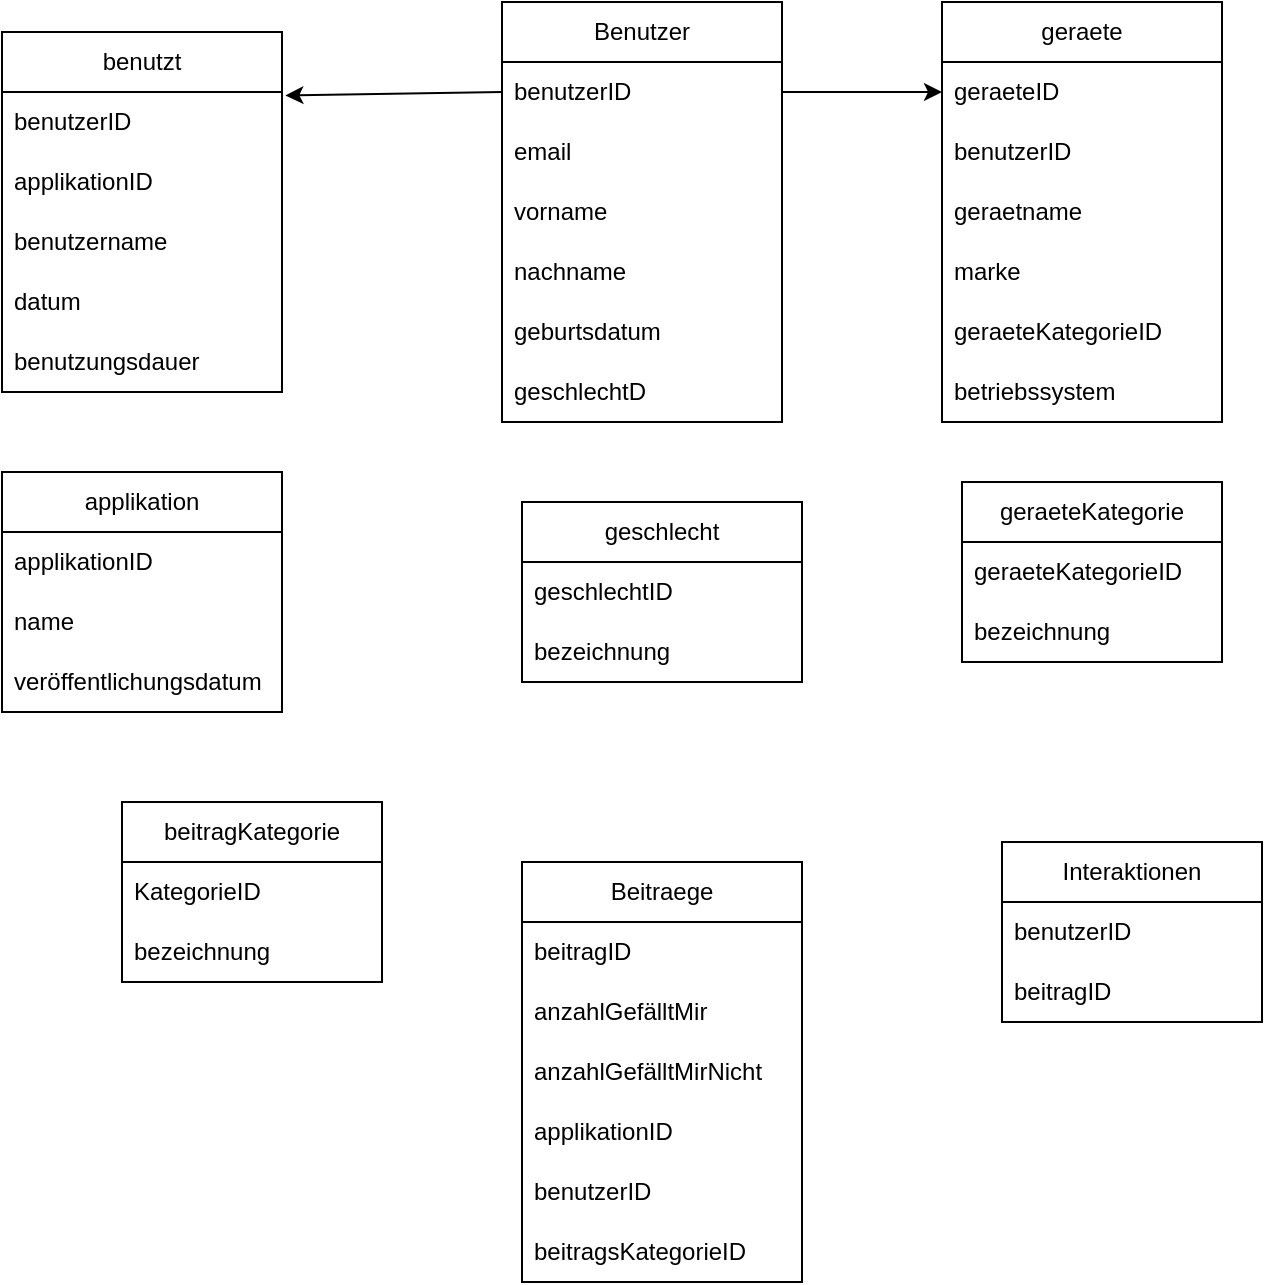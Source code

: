 <mxfile version="22.0.3" type="github">
  <diagram name="Seite-1" id="pGpo4Mplg9-AZ32leIMH">
    <mxGraphModel dx="954" dy="804" grid="1" gridSize="10" guides="1" tooltips="1" connect="1" arrows="1" fold="1" page="1" pageScale="1" pageWidth="827" pageHeight="1169" math="0" shadow="0">
      <root>
        <mxCell id="0" />
        <mxCell id="1" parent="0" />
        <mxCell id="y74Fso-SBo1mJ85XIeV5-1" value="benutzt" style="swimlane;fontStyle=0;childLayout=stackLayout;horizontal=1;startSize=30;horizontalStack=0;resizeParent=1;resizeParentMax=0;resizeLast=0;collapsible=1;marginBottom=0;whiteSpace=wrap;html=1;" vertex="1" parent="1">
          <mxGeometry x="50" y="85" width="140" height="180" as="geometry" />
        </mxCell>
        <mxCell id="y74Fso-SBo1mJ85XIeV5-2" value="benutzerID&amp;nbsp;" style="text;strokeColor=none;fillColor=none;align=left;verticalAlign=middle;spacingLeft=4;spacingRight=4;overflow=hidden;points=[[0,0.5],[1,0.5]];portConstraint=eastwest;rotatable=0;whiteSpace=wrap;html=1;" vertex="1" parent="y74Fso-SBo1mJ85XIeV5-1">
          <mxGeometry y="30" width="140" height="30" as="geometry" />
        </mxCell>
        <mxCell id="y74Fso-SBo1mJ85XIeV5-3" value="applikationID" style="text;strokeColor=none;fillColor=none;align=left;verticalAlign=middle;spacingLeft=4;spacingRight=4;overflow=hidden;points=[[0,0.5],[1,0.5]];portConstraint=eastwest;rotatable=0;whiteSpace=wrap;html=1;" vertex="1" parent="y74Fso-SBo1mJ85XIeV5-1">
          <mxGeometry y="60" width="140" height="30" as="geometry" />
        </mxCell>
        <mxCell id="y74Fso-SBo1mJ85XIeV5-6" value="benutzername" style="text;strokeColor=none;fillColor=none;align=left;verticalAlign=middle;spacingLeft=4;spacingRight=4;overflow=hidden;points=[[0,0.5],[1,0.5]];portConstraint=eastwest;rotatable=0;whiteSpace=wrap;html=1;" vertex="1" parent="y74Fso-SBo1mJ85XIeV5-1">
          <mxGeometry y="90" width="140" height="30" as="geometry" />
        </mxCell>
        <mxCell id="y74Fso-SBo1mJ85XIeV5-7" value="datum" style="text;strokeColor=none;fillColor=none;align=left;verticalAlign=middle;spacingLeft=4;spacingRight=4;overflow=hidden;points=[[0,0.5],[1,0.5]];portConstraint=eastwest;rotatable=0;whiteSpace=wrap;html=1;" vertex="1" parent="y74Fso-SBo1mJ85XIeV5-1">
          <mxGeometry y="120" width="140" height="30" as="geometry" />
        </mxCell>
        <mxCell id="y74Fso-SBo1mJ85XIeV5-9" value="benutzungsdauer" style="text;strokeColor=none;fillColor=none;align=left;verticalAlign=middle;spacingLeft=4;spacingRight=4;overflow=hidden;points=[[0,0.5],[1,0.5]];portConstraint=eastwest;rotatable=0;whiteSpace=wrap;html=1;" vertex="1" parent="y74Fso-SBo1mJ85XIeV5-1">
          <mxGeometry y="150" width="140" height="30" as="geometry" />
        </mxCell>
        <mxCell id="y74Fso-SBo1mJ85XIeV5-10" value="Benutzer" style="swimlane;fontStyle=0;childLayout=stackLayout;horizontal=1;startSize=30;horizontalStack=0;resizeParent=1;resizeParentMax=0;resizeLast=0;collapsible=1;marginBottom=0;whiteSpace=wrap;html=1;" vertex="1" parent="1">
          <mxGeometry x="300" y="70" width="140" height="210" as="geometry" />
        </mxCell>
        <mxCell id="y74Fso-SBo1mJ85XIeV5-11" value="benutzerID&amp;nbsp;" style="text;strokeColor=none;fillColor=none;align=left;verticalAlign=middle;spacingLeft=4;spacingRight=4;overflow=hidden;points=[[0,0.5],[1,0.5]];portConstraint=eastwest;rotatable=0;whiteSpace=wrap;html=1;" vertex="1" parent="y74Fso-SBo1mJ85XIeV5-10">
          <mxGeometry y="30" width="140" height="30" as="geometry" />
        </mxCell>
        <mxCell id="y74Fso-SBo1mJ85XIeV5-12" value="email" style="text;strokeColor=none;fillColor=none;align=left;verticalAlign=middle;spacingLeft=4;spacingRight=4;overflow=hidden;points=[[0,0.5],[1,0.5]];portConstraint=eastwest;rotatable=0;whiteSpace=wrap;html=1;" vertex="1" parent="y74Fso-SBo1mJ85XIeV5-10">
          <mxGeometry y="60" width="140" height="30" as="geometry" />
        </mxCell>
        <mxCell id="y74Fso-SBo1mJ85XIeV5-13" value="vorname" style="text;strokeColor=none;fillColor=none;align=left;verticalAlign=middle;spacingLeft=4;spacingRight=4;overflow=hidden;points=[[0,0.5],[1,0.5]];portConstraint=eastwest;rotatable=0;whiteSpace=wrap;html=1;" vertex="1" parent="y74Fso-SBo1mJ85XIeV5-10">
          <mxGeometry y="90" width="140" height="30" as="geometry" />
        </mxCell>
        <mxCell id="y74Fso-SBo1mJ85XIeV5-14" value="nachname" style="text;strokeColor=none;fillColor=none;align=left;verticalAlign=middle;spacingLeft=4;spacingRight=4;overflow=hidden;points=[[0,0.5],[1,0.5]];portConstraint=eastwest;rotatable=0;whiteSpace=wrap;html=1;" vertex="1" parent="y74Fso-SBo1mJ85XIeV5-10">
          <mxGeometry y="120" width="140" height="30" as="geometry" />
        </mxCell>
        <mxCell id="y74Fso-SBo1mJ85XIeV5-15" value="geburtsdatum" style="text;strokeColor=none;fillColor=none;align=left;verticalAlign=middle;spacingLeft=4;spacingRight=4;overflow=hidden;points=[[0,0.5],[1,0.5]];portConstraint=eastwest;rotatable=0;whiteSpace=wrap;html=1;" vertex="1" parent="y74Fso-SBo1mJ85XIeV5-10">
          <mxGeometry y="150" width="140" height="30" as="geometry" />
        </mxCell>
        <mxCell id="y74Fso-SBo1mJ85XIeV5-16" value="geschlechtD" style="text;strokeColor=none;fillColor=none;align=left;verticalAlign=middle;spacingLeft=4;spacingRight=4;overflow=hidden;points=[[0,0.5],[1,0.5]];portConstraint=eastwest;rotatable=0;whiteSpace=wrap;html=1;" vertex="1" parent="y74Fso-SBo1mJ85XIeV5-10">
          <mxGeometry y="180" width="140" height="30" as="geometry" />
        </mxCell>
        <mxCell id="y74Fso-SBo1mJ85XIeV5-17" value="geschlecht" style="swimlane;fontStyle=0;childLayout=stackLayout;horizontal=1;startSize=30;horizontalStack=0;resizeParent=1;resizeParentMax=0;resizeLast=0;collapsible=1;marginBottom=0;whiteSpace=wrap;html=1;" vertex="1" parent="1">
          <mxGeometry x="310" y="320" width="140" height="90" as="geometry" />
        </mxCell>
        <mxCell id="y74Fso-SBo1mJ85XIeV5-18" value="geschlechtID&amp;nbsp;" style="text;strokeColor=none;fillColor=none;align=left;verticalAlign=middle;spacingLeft=4;spacingRight=4;overflow=hidden;points=[[0,0.5],[1,0.5]];portConstraint=eastwest;rotatable=0;whiteSpace=wrap;html=1;" vertex="1" parent="y74Fso-SBo1mJ85XIeV5-17">
          <mxGeometry y="30" width="140" height="30" as="geometry" />
        </mxCell>
        <mxCell id="y74Fso-SBo1mJ85XIeV5-19" value="bezeichnung" style="text;strokeColor=none;fillColor=none;align=left;verticalAlign=middle;spacingLeft=4;spacingRight=4;overflow=hidden;points=[[0,0.5],[1,0.5]];portConstraint=eastwest;rotatable=0;whiteSpace=wrap;html=1;" vertex="1" parent="y74Fso-SBo1mJ85XIeV5-17">
          <mxGeometry y="60" width="140" height="30" as="geometry" />
        </mxCell>
        <mxCell id="y74Fso-SBo1mJ85XIeV5-23" value="applikation" style="swimlane;fontStyle=0;childLayout=stackLayout;horizontal=1;startSize=30;horizontalStack=0;resizeParent=1;resizeParentMax=0;resizeLast=0;collapsible=1;marginBottom=0;whiteSpace=wrap;html=1;" vertex="1" parent="1">
          <mxGeometry x="50" y="305" width="140" height="120" as="geometry" />
        </mxCell>
        <mxCell id="y74Fso-SBo1mJ85XIeV5-24" value="applikationID" style="text;strokeColor=none;fillColor=none;align=left;verticalAlign=middle;spacingLeft=4;spacingRight=4;overflow=hidden;points=[[0,0.5],[1,0.5]];portConstraint=eastwest;rotatable=0;whiteSpace=wrap;html=1;" vertex="1" parent="y74Fso-SBo1mJ85XIeV5-23">
          <mxGeometry y="30" width="140" height="30" as="geometry" />
        </mxCell>
        <mxCell id="y74Fso-SBo1mJ85XIeV5-25" value="name" style="text;strokeColor=none;fillColor=none;align=left;verticalAlign=middle;spacingLeft=4;spacingRight=4;overflow=hidden;points=[[0,0.5],[1,0.5]];portConstraint=eastwest;rotatable=0;whiteSpace=wrap;html=1;" vertex="1" parent="y74Fso-SBo1mJ85XIeV5-23">
          <mxGeometry y="60" width="140" height="30" as="geometry" />
        </mxCell>
        <mxCell id="y74Fso-SBo1mJ85XIeV5-26" value="veröffentlichungsdatum" style="text;strokeColor=none;fillColor=none;align=left;verticalAlign=middle;spacingLeft=4;spacingRight=4;overflow=hidden;points=[[0,0.5],[1,0.5]];portConstraint=eastwest;rotatable=0;whiteSpace=wrap;html=1;" vertex="1" parent="y74Fso-SBo1mJ85XIeV5-23">
          <mxGeometry y="90" width="140" height="30" as="geometry" />
        </mxCell>
        <mxCell id="y74Fso-SBo1mJ85XIeV5-29" value="geraeteKategorie" style="swimlane;fontStyle=0;childLayout=stackLayout;horizontal=1;startSize=30;horizontalStack=0;resizeParent=1;resizeParentMax=0;resizeLast=0;collapsible=1;marginBottom=0;whiteSpace=wrap;html=1;" vertex="1" parent="1">
          <mxGeometry x="530" y="310" width="130" height="90" as="geometry" />
        </mxCell>
        <mxCell id="y74Fso-SBo1mJ85XIeV5-30" value="geraeteKategorieID" style="text;strokeColor=none;fillColor=none;align=left;verticalAlign=middle;spacingLeft=4;spacingRight=4;overflow=hidden;points=[[0,0.5],[1,0.5]];portConstraint=eastwest;rotatable=0;whiteSpace=wrap;html=1;" vertex="1" parent="y74Fso-SBo1mJ85XIeV5-29">
          <mxGeometry y="30" width="130" height="30" as="geometry" />
        </mxCell>
        <mxCell id="y74Fso-SBo1mJ85XIeV5-31" value="bezeichnung" style="text;strokeColor=none;fillColor=none;align=left;verticalAlign=middle;spacingLeft=4;spacingRight=4;overflow=hidden;points=[[0,0.5],[1,0.5]];portConstraint=eastwest;rotatable=0;whiteSpace=wrap;html=1;" vertex="1" parent="y74Fso-SBo1mJ85XIeV5-29">
          <mxGeometry y="60" width="130" height="30" as="geometry" />
        </mxCell>
        <mxCell id="y74Fso-SBo1mJ85XIeV5-32" value="beitragKategorie" style="swimlane;fontStyle=0;childLayout=stackLayout;horizontal=1;startSize=30;horizontalStack=0;resizeParent=1;resizeParentMax=0;resizeLast=0;collapsible=1;marginBottom=0;whiteSpace=wrap;html=1;" vertex="1" parent="1">
          <mxGeometry x="110" y="470" width="130" height="90" as="geometry" />
        </mxCell>
        <mxCell id="y74Fso-SBo1mJ85XIeV5-33" value="KategorieID" style="text;strokeColor=none;fillColor=none;align=left;verticalAlign=middle;spacingLeft=4;spacingRight=4;overflow=hidden;points=[[0,0.5],[1,0.5]];portConstraint=eastwest;rotatable=0;whiteSpace=wrap;html=1;" vertex="1" parent="y74Fso-SBo1mJ85XIeV5-32">
          <mxGeometry y="30" width="130" height="30" as="geometry" />
        </mxCell>
        <mxCell id="y74Fso-SBo1mJ85XIeV5-34" value="bezeichnung" style="text;strokeColor=none;fillColor=none;align=left;verticalAlign=middle;spacingLeft=4;spacingRight=4;overflow=hidden;points=[[0,0.5],[1,0.5]];portConstraint=eastwest;rotatable=0;whiteSpace=wrap;html=1;" vertex="1" parent="y74Fso-SBo1mJ85XIeV5-32">
          <mxGeometry y="60" width="130" height="30" as="geometry" />
        </mxCell>
        <mxCell id="y74Fso-SBo1mJ85XIeV5-35" value="geraete" style="swimlane;fontStyle=0;childLayout=stackLayout;horizontal=1;startSize=30;horizontalStack=0;resizeParent=1;resizeParentMax=0;resizeLast=0;collapsible=1;marginBottom=0;whiteSpace=wrap;html=1;" vertex="1" parent="1">
          <mxGeometry x="520" y="70" width="140" height="210" as="geometry" />
        </mxCell>
        <mxCell id="y74Fso-SBo1mJ85XIeV5-42" value="geraeteID" style="text;strokeColor=none;fillColor=none;align=left;verticalAlign=middle;spacingLeft=4;spacingRight=4;overflow=hidden;points=[[0,0.5],[1,0.5]];portConstraint=eastwest;rotatable=0;whiteSpace=wrap;html=1;" vertex="1" parent="y74Fso-SBo1mJ85XIeV5-35">
          <mxGeometry y="30" width="140" height="30" as="geometry" />
        </mxCell>
        <mxCell id="y74Fso-SBo1mJ85XIeV5-36" value="benutzerID&amp;nbsp;" style="text;strokeColor=none;fillColor=none;align=left;verticalAlign=middle;spacingLeft=4;spacingRight=4;overflow=hidden;points=[[0,0.5],[1,0.5]];portConstraint=eastwest;rotatable=0;whiteSpace=wrap;html=1;" vertex="1" parent="y74Fso-SBo1mJ85XIeV5-35">
          <mxGeometry y="60" width="140" height="30" as="geometry" />
        </mxCell>
        <mxCell id="y74Fso-SBo1mJ85XIeV5-37" value="geraetname" style="text;strokeColor=none;fillColor=none;align=left;verticalAlign=middle;spacingLeft=4;spacingRight=4;overflow=hidden;points=[[0,0.5],[1,0.5]];portConstraint=eastwest;rotatable=0;whiteSpace=wrap;html=1;" vertex="1" parent="y74Fso-SBo1mJ85XIeV5-35">
          <mxGeometry y="90" width="140" height="30" as="geometry" />
        </mxCell>
        <mxCell id="y74Fso-SBo1mJ85XIeV5-38" value="marke" style="text;strokeColor=none;fillColor=none;align=left;verticalAlign=middle;spacingLeft=4;spacingRight=4;overflow=hidden;points=[[0,0.5],[1,0.5]];portConstraint=eastwest;rotatable=0;whiteSpace=wrap;html=1;" vertex="1" parent="y74Fso-SBo1mJ85XIeV5-35">
          <mxGeometry y="120" width="140" height="30" as="geometry" />
        </mxCell>
        <mxCell id="y74Fso-SBo1mJ85XIeV5-40" value="geraeteKategorieID" style="text;strokeColor=none;fillColor=none;align=left;verticalAlign=middle;spacingLeft=4;spacingRight=4;overflow=hidden;points=[[0,0.5],[1,0.5]];portConstraint=eastwest;rotatable=0;whiteSpace=wrap;html=1;" vertex="1" parent="y74Fso-SBo1mJ85XIeV5-35">
          <mxGeometry y="150" width="140" height="30" as="geometry" />
        </mxCell>
        <mxCell id="y74Fso-SBo1mJ85XIeV5-41" value="betriebssystem" style="text;strokeColor=none;fillColor=none;align=left;verticalAlign=middle;spacingLeft=4;spacingRight=4;overflow=hidden;points=[[0,0.5],[1,0.5]];portConstraint=eastwest;rotatable=0;whiteSpace=wrap;html=1;" vertex="1" parent="y74Fso-SBo1mJ85XIeV5-35">
          <mxGeometry y="180" width="140" height="30" as="geometry" />
        </mxCell>
        <mxCell id="y74Fso-SBo1mJ85XIeV5-43" value="Beitraege" style="swimlane;fontStyle=0;childLayout=stackLayout;horizontal=1;startSize=30;horizontalStack=0;resizeParent=1;resizeParentMax=0;resizeLast=0;collapsible=1;marginBottom=0;whiteSpace=wrap;html=1;" vertex="1" parent="1">
          <mxGeometry x="310" y="500" width="140" height="210" as="geometry" />
        </mxCell>
        <mxCell id="y74Fso-SBo1mJ85XIeV5-44" value="beitragID" style="text;strokeColor=none;fillColor=none;align=left;verticalAlign=middle;spacingLeft=4;spacingRight=4;overflow=hidden;points=[[0,0.5],[1,0.5]];portConstraint=eastwest;rotatable=0;whiteSpace=wrap;html=1;" vertex="1" parent="y74Fso-SBo1mJ85XIeV5-43">
          <mxGeometry y="30" width="140" height="30" as="geometry" />
        </mxCell>
        <mxCell id="y74Fso-SBo1mJ85XIeV5-46" value="anzahlGefälltMir" style="text;strokeColor=none;fillColor=none;align=left;verticalAlign=middle;spacingLeft=4;spacingRight=4;overflow=hidden;points=[[0,0.5],[1,0.5]];portConstraint=eastwest;rotatable=0;whiteSpace=wrap;html=1;" vertex="1" parent="y74Fso-SBo1mJ85XIeV5-43">
          <mxGeometry y="60" width="140" height="30" as="geometry" />
        </mxCell>
        <mxCell id="y74Fso-SBo1mJ85XIeV5-47" value="anzahlGefälltMirNicht" style="text;strokeColor=none;fillColor=none;align=left;verticalAlign=middle;spacingLeft=4;spacingRight=4;overflow=hidden;points=[[0,0.5],[1,0.5]];portConstraint=eastwest;rotatable=0;whiteSpace=wrap;html=1;" vertex="1" parent="y74Fso-SBo1mJ85XIeV5-43">
          <mxGeometry y="90" width="140" height="30" as="geometry" />
        </mxCell>
        <mxCell id="y74Fso-SBo1mJ85XIeV5-48" value="applikationID" style="text;strokeColor=none;fillColor=none;align=left;verticalAlign=middle;spacingLeft=4;spacingRight=4;overflow=hidden;points=[[0,0.5],[1,0.5]];portConstraint=eastwest;rotatable=0;whiteSpace=wrap;html=1;" vertex="1" parent="y74Fso-SBo1mJ85XIeV5-43">
          <mxGeometry y="120" width="140" height="30" as="geometry" />
        </mxCell>
        <mxCell id="y74Fso-SBo1mJ85XIeV5-45" value="benutzerID&amp;nbsp;" style="text;strokeColor=none;fillColor=none;align=left;verticalAlign=middle;spacingLeft=4;spacingRight=4;overflow=hidden;points=[[0,0.5],[1,0.5]];portConstraint=eastwest;rotatable=0;whiteSpace=wrap;html=1;" vertex="1" parent="y74Fso-SBo1mJ85XIeV5-43">
          <mxGeometry y="150" width="140" height="30" as="geometry" />
        </mxCell>
        <mxCell id="y74Fso-SBo1mJ85XIeV5-49" value="beitragsKategorieID" style="text;strokeColor=none;fillColor=none;align=left;verticalAlign=middle;spacingLeft=4;spacingRight=4;overflow=hidden;points=[[0,0.5],[1,0.5]];portConstraint=eastwest;rotatable=0;whiteSpace=wrap;html=1;" vertex="1" parent="y74Fso-SBo1mJ85XIeV5-43">
          <mxGeometry y="180" width="140" height="30" as="geometry" />
        </mxCell>
        <mxCell id="y74Fso-SBo1mJ85XIeV5-50" value="Interaktionen" style="swimlane;fontStyle=0;childLayout=stackLayout;horizontal=1;startSize=30;horizontalStack=0;resizeParent=1;resizeParentMax=0;resizeLast=0;collapsible=1;marginBottom=0;whiteSpace=wrap;html=1;" vertex="1" parent="1">
          <mxGeometry x="550" y="490" width="130" height="90" as="geometry" />
        </mxCell>
        <mxCell id="y74Fso-SBo1mJ85XIeV5-51" value="benutzerID" style="text;strokeColor=none;fillColor=none;align=left;verticalAlign=middle;spacingLeft=4;spacingRight=4;overflow=hidden;points=[[0,0.5],[1,0.5]];portConstraint=eastwest;rotatable=0;whiteSpace=wrap;html=1;" vertex="1" parent="y74Fso-SBo1mJ85XIeV5-50">
          <mxGeometry y="30" width="130" height="30" as="geometry" />
        </mxCell>
        <mxCell id="y74Fso-SBo1mJ85XIeV5-52" value="beitragID" style="text;strokeColor=none;fillColor=none;align=left;verticalAlign=middle;spacingLeft=4;spacingRight=4;overflow=hidden;points=[[0,0.5],[1,0.5]];portConstraint=eastwest;rotatable=0;whiteSpace=wrap;html=1;" vertex="1" parent="y74Fso-SBo1mJ85XIeV5-50">
          <mxGeometry y="60" width="130" height="30" as="geometry" />
        </mxCell>
        <mxCell id="y74Fso-SBo1mJ85XIeV5-56" style="rounded=0;orthogonalLoop=1;jettySize=auto;html=1;exitX=0;exitY=0.5;exitDx=0;exitDy=0;entryX=1.012;entryY=0.057;entryDx=0;entryDy=0;entryPerimeter=0;" edge="1" parent="1" source="y74Fso-SBo1mJ85XIeV5-11" target="y74Fso-SBo1mJ85XIeV5-2">
          <mxGeometry relative="1" as="geometry" />
        </mxCell>
        <mxCell id="y74Fso-SBo1mJ85XIeV5-57" style="edgeStyle=orthogonalEdgeStyle;rounded=0;orthogonalLoop=1;jettySize=auto;html=1;exitX=1;exitY=0.5;exitDx=0;exitDy=0;entryX=0;entryY=0.5;entryDx=0;entryDy=0;" edge="1" parent="1" source="y74Fso-SBo1mJ85XIeV5-11" target="y74Fso-SBo1mJ85XIeV5-42">
          <mxGeometry relative="1" as="geometry" />
        </mxCell>
      </root>
    </mxGraphModel>
  </diagram>
</mxfile>
